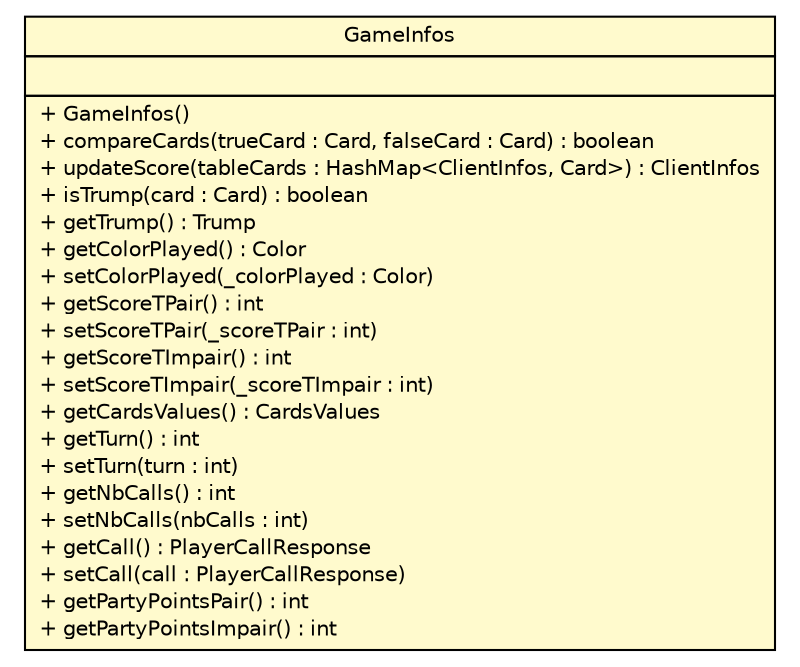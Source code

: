 #!/usr/local/bin/dot
#
# Class diagram 
# Generated by UMLGraph version R5_6 (http://www.umlgraph.org/)
#

digraph G {
	edge [fontname="Helvetica",fontsize=10,labelfontname="Helvetica",labelfontsize=10];
	node [fontname="Helvetica",fontsize=10,shape=plaintext];
	nodesep=0.25;
	ranksep=0.5;
	// Server.Game.GameInfos
	c1234 [label=<<table title="Server.Game.GameInfos" border="0" cellborder="1" cellspacing="0" cellpadding="2" port="p" bgcolor="lemonChiffon" href="./GameInfos.html">
		<tr><td><table border="0" cellspacing="0" cellpadding="1">
<tr><td align="center" balign="center"> GameInfos </td></tr>
		</table></td></tr>
		<tr><td><table border="0" cellspacing="0" cellpadding="1">
<tr><td align="left" balign="left">  </td></tr>
		</table></td></tr>
		<tr><td><table border="0" cellspacing="0" cellpadding="1">
<tr><td align="left" balign="left"> + GameInfos() </td></tr>
<tr><td align="left" balign="left"> + compareCards(trueCard : Card, falseCard : Card) : boolean </td></tr>
<tr><td align="left" balign="left"> + updateScore(tableCards : HashMap&lt;ClientInfos, Card&gt;) : ClientInfos </td></tr>
<tr><td align="left" balign="left"> + isTrump(card : Card) : boolean </td></tr>
<tr><td align="left" balign="left"> + getTrump() : Trump </td></tr>
<tr><td align="left" balign="left"> + getColorPlayed() : Color </td></tr>
<tr><td align="left" balign="left"> + setColorPlayed(_colorPlayed : Color) </td></tr>
<tr><td align="left" balign="left"> + getScoreTPair() : int </td></tr>
<tr><td align="left" balign="left"> + setScoreTPair(_scoreTPair : int) </td></tr>
<tr><td align="left" balign="left"> + getScoreTImpair() : int </td></tr>
<tr><td align="left" balign="left"> + setScoreTImpair(_scoreTImpair : int) </td></tr>
<tr><td align="left" balign="left"> + getCardsValues() : CardsValues </td></tr>
<tr><td align="left" balign="left"> + getTurn() : int </td></tr>
<tr><td align="left" balign="left"> + setTurn(turn : int) </td></tr>
<tr><td align="left" balign="left"> + getNbCalls() : int </td></tr>
<tr><td align="left" balign="left"> + setNbCalls(nbCalls : int) </td></tr>
<tr><td align="left" balign="left"> + getCall() : PlayerCallResponse </td></tr>
<tr><td align="left" balign="left"> + setCall(call : PlayerCallResponse) </td></tr>
<tr><td align="left" balign="left"> + getPartyPointsPair() : int </td></tr>
<tr><td align="left" balign="left"> + getPartyPointsImpair() : int </td></tr>
		</table></td></tr>
		</table>>, URL="./GameInfos.html", fontname="Helvetica", fontcolor="black", fontsize=10.0];
}

